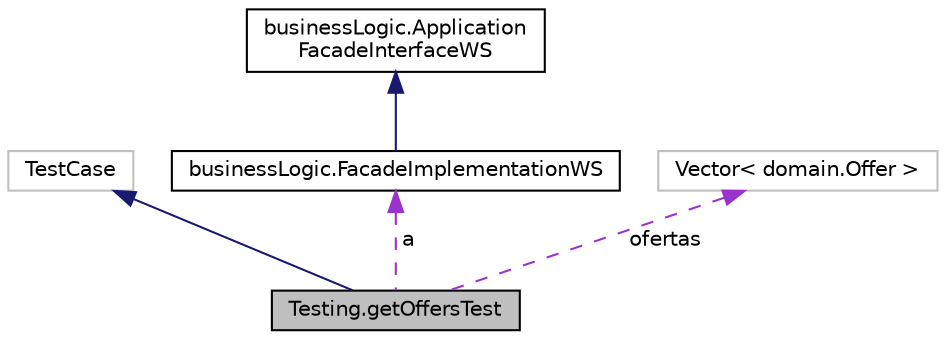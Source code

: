 digraph "Testing.getOffersTest"
{
 // LATEX_PDF_SIZE
  edge [fontname="Helvetica",fontsize="10",labelfontname="Helvetica",labelfontsize="10"];
  node [fontname="Helvetica",fontsize="10",shape=record];
  Node2 [label="Testing.getOffersTest",height=0.2,width=0.4,color="black", fillcolor="grey75", style="filled", fontcolor="black",tooltip=" "];
  Node3 -> Node2 [dir="back",color="midnightblue",fontsize="10",style="solid"];
  Node3 [label="TestCase",height=0.2,width=0.4,color="grey75", fillcolor="white", style="filled",tooltip=" "];
  Node4 -> Node2 [dir="back",color="darkorchid3",fontsize="10",style="dashed",label=" a" ];
  Node4 [label="businessLogic.FacadeImplementationWS",height=0.2,width=0.4,color="black", fillcolor="white", style="filled",URL="$classbusiness_logic_1_1_facade_implementation_w_s.html",tooltip=" "];
  Node5 -> Node4 [dir="back",color="midnightblue",fontsize="10",style="solid"];
  Node5 [label="businessLogic.Application\lFacadeInterfaceWS",height=0.2,width=0.4,color="black", fillcolor="white", style="filled",URL="$interfacebusiness_logic_1_1_application_facade_interface_w_s.html",tooltip=" "];
  Node6 -> Node2 [dir="back",color="darkorchid3",fontsize="10",style="dashed",label=" ofertas" ];
  Node6 [label="Vector\< domain.Offer \>",height=0.2,width=0.4,color="grey75", fillcolor="white", style="filled",tooltip=" "];
}
